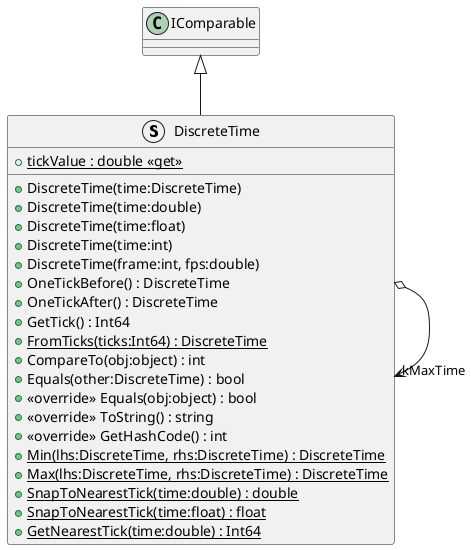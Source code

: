 @startuml
struct DiscreteTime {
    + {static} tickValue : double <<get>>
    + DiscreteTime(time:DiscreteTime)
    + DiscreteTime(time:double)
    + DiscreteTime(time:float)
    + DiscreteTime(time:int)
    + DiscreteTime(frame:int, fps:double)
    + OneTickBefore() : DiscreteTime
    + OneTickAfter() : DiscreteTime
    + GetTick() : Int64
    + {static} FromTicks(ticks:Int64) : DiscreteTime
    + CompareTo(obj:object) : int
    + Equals(other:DiscreteTime) : bool
    + <<override>> Equals(obj:object) : bool
    + <<override>> ToString() : string
    + <<override>> GetHashCode() : int
    + {static} Min(lhs:DiscreteTime, rhs:DiscreteTime) : DiscreteTime
    + {static} Max(lhs:DiscreteTime, rhs:DiscreteTime) : DiscreteTime
    + {static} SnapToNearestTick(time:double) : double
    + {static} SnapToNearestTick(time:float) : float
    + {static} GetNearestTick(time:double) : Int64
}
IComparable <|-- DiscreteTime
DiscreteTime o-> "kMaxTime" DiscreteTime
@enduml
